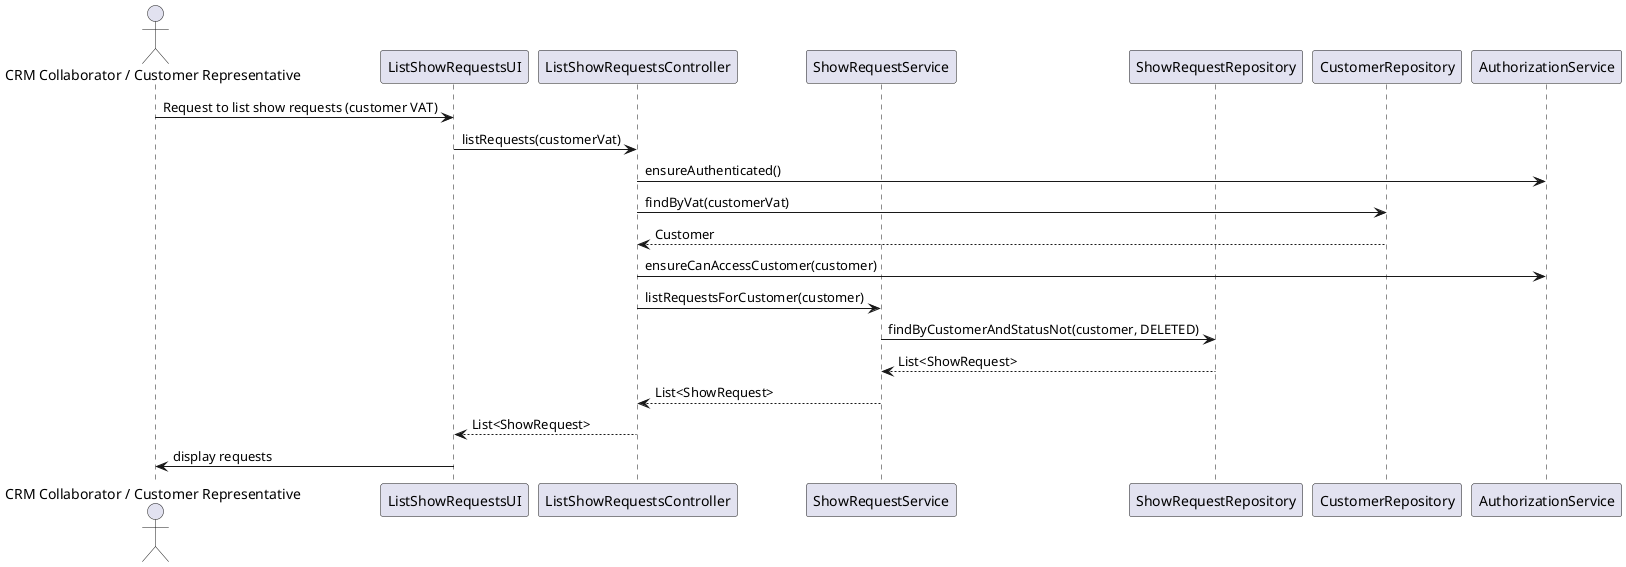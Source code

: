 @startuml
skinparam linetype ortho
skinparam package {
  BackgroundColor #AED6F1
  BorderColor Black
}

actor "CRM Collaborator / Customer Representative" as User
participant "ListShowRequestsUI" as UI
participant "ListShowRequestsController" as Controller
participant "ShowRequestService" as Service
participant "ShowRequestRepository" as Repo
participant "CustomerRepository" as CustomerRepo
participant "AuthorizationService" as Auth

User -> UI : Request to list show requests (customer VAT)
UI -> Controller : listRequests(customerVat)
Controller -> Auth : ensureAuthenticated()
Controller -> CustomerRepo : findByVat(customerVat)
CustomerRepo --> Controller : Customer
Controller -> Auth : ensureCanAccessCustomer(customer)
Controller -> Service : listRequestsForCustomer(customer)
Service -> Repo : findByCustomerAndStatusNot(customer, DELETED)
Repo --> Service : List<ShowRequest>
Service --> Controller : List<ShowRequest>
Controller --> UI : List<ShowRequest>
UI -> User : display requests

@enduml
